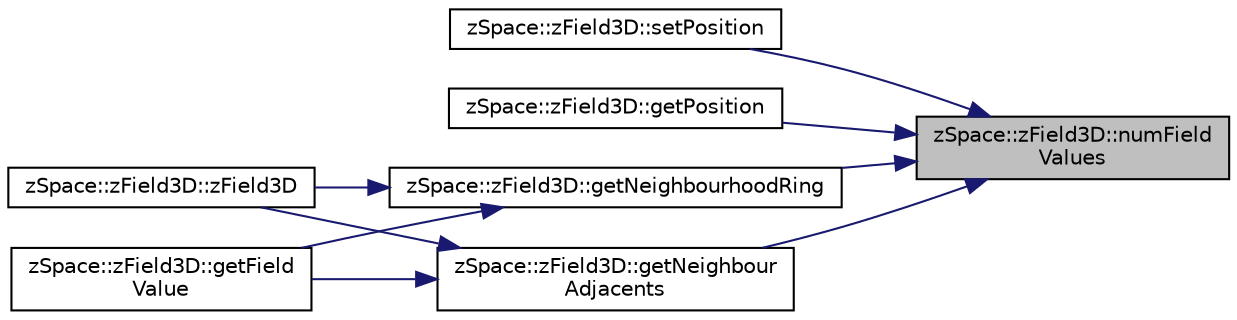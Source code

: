 digraph "zSpace::zField3D::numFieldValues"
{
 // LATEX_PDF_SIZE
  edge [fontname="Helvetica",fontsize="10",labelfontname="Helvetica",labelfontsize="10"];
  node [fontname="Helvetica",fontsize="10",shape=record];
  rankdir="RL";
  Node56 [label="zSpace::zField3D::numField\lValues",height=0.2,width=0.4,color="black", fillcolor="grey75", style="filled", fontcolor="black",tooltip="This method retruns the number of fieldvalues in the field."];
  Node56 -> Node57 [dir="back",color="midnightblue",fontsize="10",style="solid",fontname="Helvetica"];
  Node57 [label="zSpace::zField3D::setPosition",height=0.2,width=0.4,color="black", fillcolor="white", style="filled",URL="$classz_space_1_1z_field3_d.html#a0133c250c54e24a1ee17d9796d9bb888",tooltip="This method sets the position of the field at the input index."];
  Node56 -> Node58 [dir="back",color="midnightblue",fontsize="10",style="solid",fontname="Helvetica"];
  Node58 [label="zSpace::zField3D::getPosition",height=0.2,width=0.4,color="black", fillcolor="white", style="filled",URL="$classz_space_1_1z_field3_d.html#abc920ee9aae9941751ad7effc8027fd5",tooltip="This method gets the position of the field at the input index."];
  Node56 -> Node59 [dir="back",color="midnightblue",fontsize="10",style="solid",fontname="Helvetica"];
  Node59 [label="zSpace::zField3D::getNeighbourhoodRing",height=0.2,width=0.4,color="black", fillcolor="white", style="filled",URL="$classz_space_1_1z_field3_d.html#ab04b9034a4b5b2303a384421cbee4f5d",tooltip="This method gets the ring neighbours of the field at the input index."];
  Node59 -> Node60 [dir="back",color="midnightblue",fontsize="10",style="solid",fontname="Helvetica"];
  Node60 [label="zSpace::zField3D::zField3D",height=0.2,width=0.4,color="black", fillcolor="white", style="filled",URL="$classz_space_1_1z_field3_d.html#a0383fe9516c784733238a59fdbf3c3af",tooltip="Overloaded constructor."];
  Node59 -> Node61 [dir="back",color="midnightblue",fontsize="10",style="solid",fontname="Helvetica"];
  Node61 [label="zSpace::zField3D::getField\lValue",height=0.2,width=0.4,color="black", fillcolor="white", style="filled",URL="$classz_space_1_1z_field3_d.html#adcf934de0d3f67df45b073c1a5b978b5",tooltip="This method gets the value of the field at the input sample position."];
  Node56 -> Node62 [dir="back",color="midnightblue",fontsize="10",style="solid",fontname="Helvetica"];
  Node62 [label="zSpace::zField3D::getNeighbour\lAdjacents",height=0.2,width=0.4,color="black", fillcolor="white", style="filled",URL="$classz_space_1_1z_field3_d.html#a511e4a98321d862e3d3ba75be57a378f",tooltip="This method gets the immediate adjacent neighbours of the field at the input index."];
  Node62 -> Node60 [dir="back",color="midnightblue",fontsize="10",style="solid",fontname="Helvetica"];
  Node62 -> Node61 [dir="back",color="midnightblue",fontsize="10",style="solid",fontname="Helvetica"];
}
